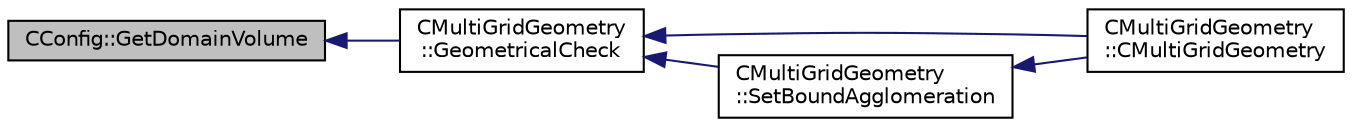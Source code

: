 digraph "CConfig::GetDomainVolume"
{
  edge [fontname="Helvetica",fontsize="10",labelfontname="Helvetica",labelfontsize="10"];
  node [fontname="Helvetica",fontsize="10",shape=record];
  rankdir="LR";
  Node2512 [label="CConfig::GetDomainVolume",height=0.2,width=0.4,color="black", fillcolor="grey75", style="filled", fontcolor="black"];
  Node2512 -> Node2513 [dir="back",color="midnightblue",fontsize="10",style="solid",fontname="Helvetica"];
  Node2513 [label="CMultiGridGeometry\l::GeometricalCheck",height=0.2,width=0.4,color="black", fillcolor="white", style="filled",URL="$class_c_multi_grid_geometry.html#a4fd17cfda3823880c2215f30da37e458",tooltip="Determine if a can be agglomerated using geometrical criteria. "];
  Node2513 -> Node2514 [dir="back",color="midnightblue",fontsize="10",style="solid",fontname="Helvetica"];
  Node2514 [label="CMultiGridGeometry\l::CMultiGridGeometry",height=0.2,width=0.4,color="black", fillcolor="white", style="filled",URL="$class_c_multi_grid_geometry.html#aa56934c8f8531c82b306a47b4de9685f",tooltip="Constructor of the class. "];
  Node2513 -> Node2515 [dir="back",color="midnightblue",fontsize="10",style="solid",fontname="Helvetica"];
  Node2515 [label="CMultiGridGeometry\l::SetBoundAgglomeration",height=0.2,width=0.4,color="black", fillcolor="white", style="filled",URL="$class_c_multi_grid_geometry.html#a7f01a0e615971be927da2ccad9cb9e10",tooltip="Determine if a CVPoint van be agglomerated, if it have the same marker point as the seed..."];
  Node2515 -> Node2514 [dir="back",color="midnightblue",fontsize="10",style="solid",fontname="Helvetica"];
}
